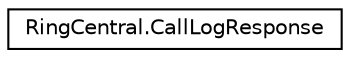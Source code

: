 digraph "Graphical Class Hierarchy"
{
 // LATEX_PDF_SIZE
  edge [fontname="Helvetica",fontsize="10",labelfontname="Helvetica",labelfontsize="10"];
  node [fontname="Helvetica",fontsize="10",shape=record];
  rankdir="LR";
  Node0 [label="RingCentral.CallLogResponse",height=0.2,width=0.4,color="black", fillcolor="white", style="filled",URL="$classRingCentral_1_1CallLogResponse.html",tooltip=" "];
}
